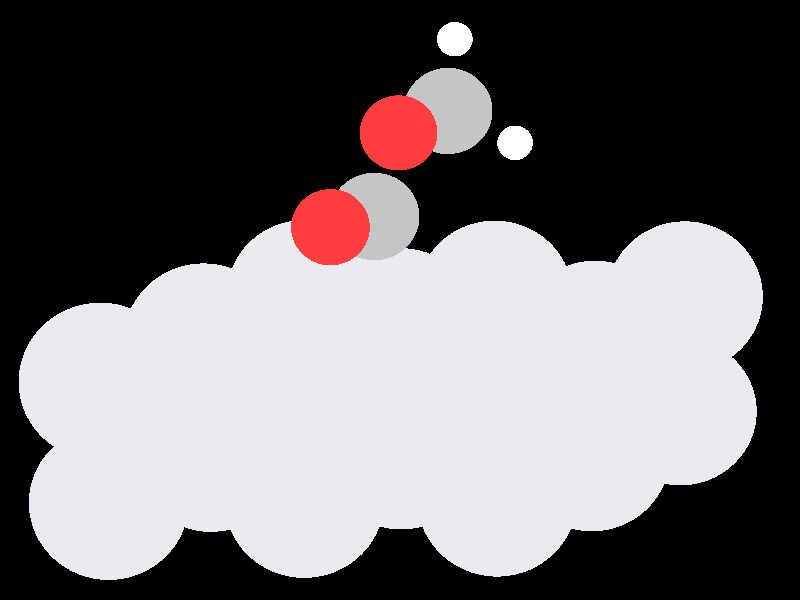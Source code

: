 #include "colors.inc"
#include "finish.inc"

global_settings {assumed_gamma 1 max_trace_level 6}
background {color White transmit 1.0}
camera {perspective
  right -11.37*x up 8.81*y
  direction 100.00*z
  location <0,0,100.00> look_at <0,0,0>}


light_source {<  2.00,   3.00,  40.00> color White
  area_light <0.70, 0, 0>, <0, 0.70, 0>, 3, 3
  adaptive 1 jitter}
// no fog
#declare simple = finish {phong 0.7}
#declare pale = finish {ambient 0.5 diffuse 0.85 roughness 0.001 specular 0.200 }
#declare intermediate = finish {ambient 0.3 diffuse 0.6 specular 0.1 roughness 0.04}
#declare vmd = finish {ambient 0.0 diffuse 0.65 phong 0.1 phong_size 40.0 specular 0.5 }
#declare jmol = finish {ambient 0.2 diffuse 0.6 specular 1 roughness 0.001 metallic}
#declare ase2 = finish {ambient 0.05 brilliance 3 diffuse 0.6 metallic specular 0.7 roughness 0.04 reflection 0.15}
#declare ase3 = finish {ambient 0.15 brilliance 2 diffuse 0.6 metallic specular 1.0 roughness 0.001 reflection 0.0}
#declare glass = finish {ambient 0.05 diffuse 0.3 specular 1.0 roughness 0.001}
#declare glass2 = finish {ambient 0.01 diffuse 0.3 specular 1.0 reflection 0.25 roughness 0.001}
#declare Rcell = 0.050;
#declare Rbond = 0.100;

#macro atom(LOC, R, COL, TRANS, FIN)
  sphere{LOC, R texture{pigment{color COL transmit TRANS} finish{FIN}}}
#end
#macro constrain(LOC, R, COL, TRANS FIN)
union{torus{R, Rcell rotate 45*z texture{pigment{color COL transmit TRANS} finish{FIN}}}
     torus{R, Rcell rotate -45*z texture{pigment{color COL transmit TRANS} finish{FIN}}}
     translate LOC}
#end

// no cell vertices
atom(< -4.23,  -3.04,  -2.21>, 1.16, rgb <0.82, 0.82, 0.88>, 0.0, ase3) // #0
atom(< -1.39,  -3.01,  -2.22>, 1.16, rgb <0.82, 0.82, 0.88>, 0.0, ase3) // #1
atom(<  1.41,  -2.99,  -2.21>, 1.16, rgb <0.82, 0.82, 0.88>, 0.0, ase3) // #2
atom(< -2.81,  -2.40,  -4.59>, 1.16, rgb <0.82, 0.82, 0.88>, 0.0, ase3) // #3
atom(<  0.02,  -2.36,  -4.53>, 1.16, rgb <0.82, 0.82, 0.88>, 0.0, ase3) // #4
atom(<  2.85,  -2.39,  -4.57>, 1.16, rgb <0.82, 0.82, 0.88>, 0.0, ase3) // #5
atom(< -1.38,  -1.78,  -6.94>, 1.16, rgb <0.82, 0.82, 0.88>, 0.0, ase3) // #6
atom(<  1.46,  -1.72,  -6.94>, 1.16, rgb <0.82, 0.82, 0.88>, 0.0, ase3) // #7
atom(<  4.26,  -1.75,  -6.94>, 1.16, rgb <0.82, 0.82, 0.88>, 0.0, ase3) // #8
atom(< -4.26,  -1.20,  -0.02>, 1.16, rgb <0.82, 0.82, 0.88>, 0.0, ase3) // #9
atom(< -1.45,  -1.17,   0.00>, 1.16, rgb <0.82, 0.82, 0.88>, 0.0, ase3) // #10
atom(<  1.46,  -1.24,  -0.01>, 1.16, rgb <0.82, 0.82, 0.88>, 0.0, ase3) // #11
atom(< -2.86,  -0.61,  -2.41>, 1.16, rgb <0.82, 0.82, 0.88>, 0.0, ase3) // #12
atom(< -0.00,  -0.38,  -2.33>, 1.16, rgb <0.82, 0.82, 0.88>, 0.0, ase3) // #13
atom(<  2.84,  -0.57,  -2.38>, 1.16, rgb <0.82, 0.82, 0.88>, 0.0, ase3) // #14
atom(< -1.42,   0.07,  -4.76>, 1.16, rgb <0.82, 0.82, 0.88>, 0.0, ase3) // #15
atom(<  1.41,   0.06,  -4.74>, 1.16, rgb <0.82, 0.82, 0.88>, 0.0, ase3) // #16
atom(<  4.24,   0.05,  -4.75>, 1.16, rgb <0.82, 0.82, 0.88>, 0.0, ase3) // #17
atom(<  0.70,   2.85,  -2.70>, 0.65, rgb <0.56, 0.56, 0.56>, 0.0, ase3) // #18
atom(< -0.37,   1.24,  -1.21>, 0.65, rgb <0.56, 0.56, 0.56>, 0.0, ase3) // #19
atom(< -0.99,   1.07,  -0.13>, 0.56, rgb <1.00, 0.05, 0.05>, 0.0, ase3) // #20
atom(<  0.80,   3.93,  -2.64>, 0.26, rgb <1.00, 1.00, 1.00>, 0.0, ase3) // #21
atom(<  1.68,   2.37,  -2.71>, 0.26, rgb <1.00, 1.00, 1.00>, 0.0, ase3) // #22
atom(<  0.12,   2.57,  -3.58>, 0.26, rgb <1.00, 1.00, 1.00>, 0.0, ase3) // #23
atom(< -0.02,   2.49,  -1.49>, 0.56, rgb <1.00, 0.05, 0.05>, 0.0, ase3) // #24

// no constraints
